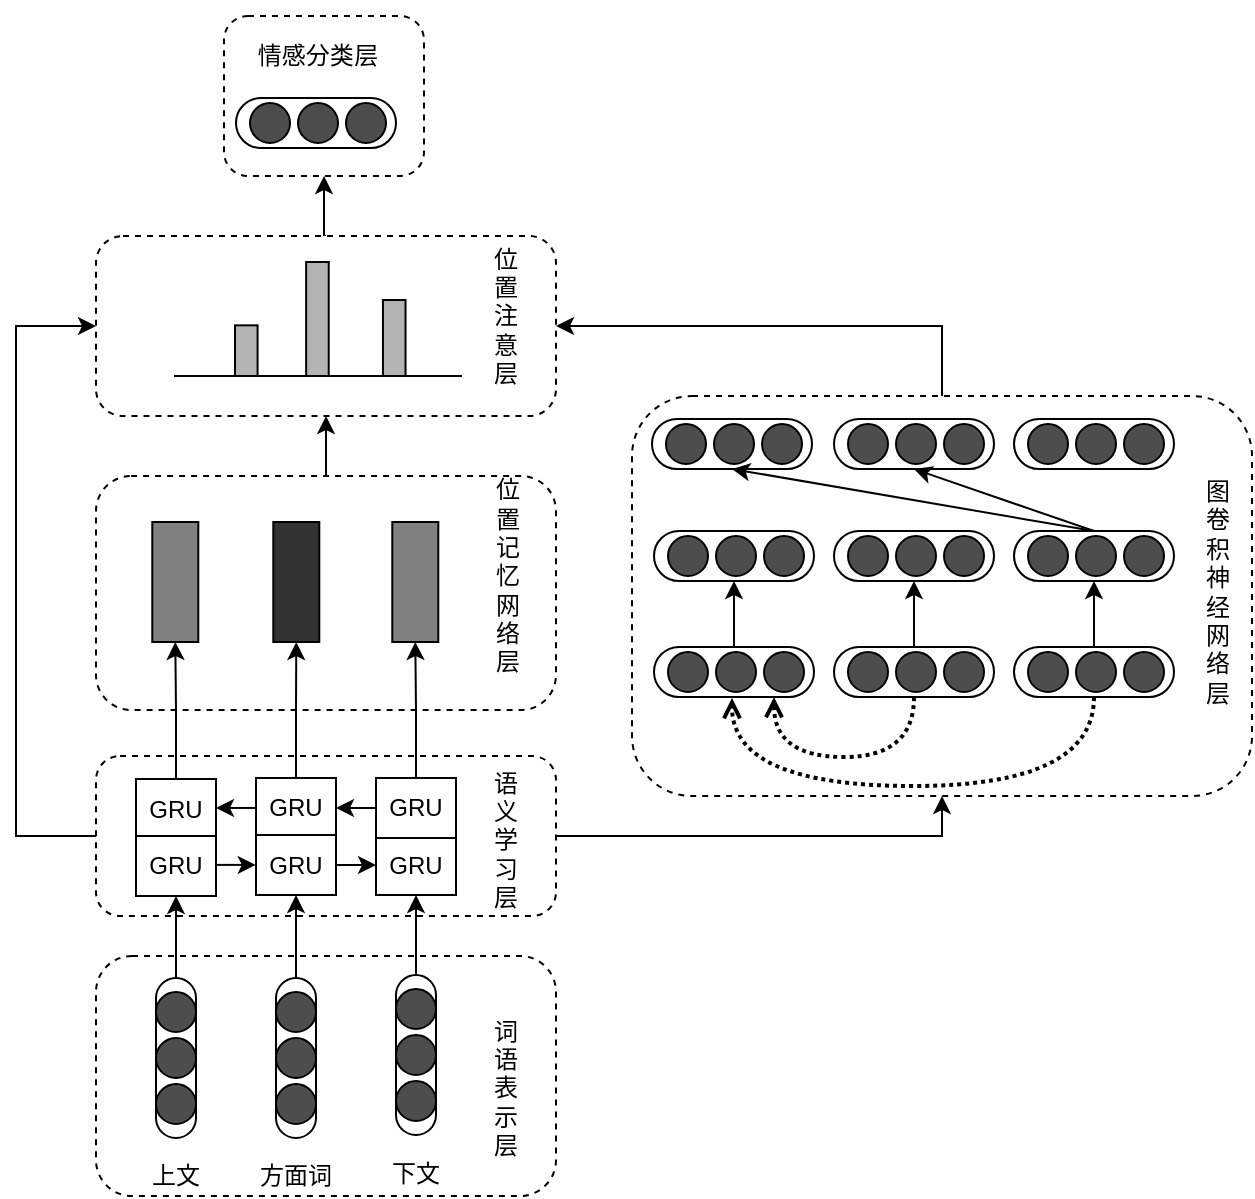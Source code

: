 <mxfile version="12.1.1" type="github" pages="1">
  <diagram id="tmXUNguIjeUi3-2M3EYm" name="Page-1">
    <mxGraphModel dx="1011" dy="452" grid="1" gridSize="10" guides="1" tooltips="1" connect="1" arrows="1" fold="1" page="1" pageScale="1" pageWidth="827" pageHeight="1169" math="0" shadow="0">
      <root>
        <mxCell id="0"/>
        <mxCell id="1" parent="0"/>
        <mxCell id="o_JJ_BRSxDDRQvjzPQoS-55" value="" style="rounded=1;whiteSpace=wrap;html=1;fillColor=#FFFFFF;dashed=1;" parent="1" vertex="1">
          <mxGeometry x="209" y="990" width="230" height="120" as="geometry"/>
        </mxCell>
        <mxCell id="o_JJ_BRSxDDRQvjzPQoS-21" value="" style="group" parent="1" vertex="1" connectable="0" treatAsSingle="0">
          <mxGeometry x="229" y="1001" width="40" height="109" as="geometry"/>
        </mxCell>
        <mxCell id="o_JJ_BRSxDDRQvjzPQoS-10" value="" style="group" parent="o_JJ_BRSxDDRQvjzPQoS-21" vertex="1" connectable="0" treatAsSingle="0">
          <mxGeometry x="10" width="20" height="80" as="geometry"/>
        </mxCell>
        <mxCell id="o_JJ_BRSxDDRQvjzPQoS-2" value="" style="rounded=1;whiteSpace=wrap;html=1;arcSize=50;" parent="o_JJ_BRSxDDRQvjzPQoS-10" vertex="1">
          <mxGeometry width="20" height="80" as="geometry"/>
        </mxCell>
        <mxCell id="o_JJ_BRSxDDRQvjzPQoS-5" value="" style="ellipse;whiteSpace=wrap;html=1;aspect=fixed;fillColor=#4D4D4D;" parent="o_JJ_BRSxDDRQvjzPQoS-10" vertex="1">
          <mxGeometry y="30" width="20" height="20" as="geometry"/>
        </mxCell>
        <mxCell id="o_JJ_BRSxDDRQvjzPQoS-11" value="" style="group" parent="o_JJ_BRSxDDRQvjzPQoS-10" vertex="1" connectable="0" treatAsSingle="0">
          <mxGeometry y="7" width="20" height="66" as="geometry"/>
        </mxCell>
        <mxCell id="o_JJ_BRSxDDRQvjzPQoS-6" value="" style="ellipse;whiteSpace=wrap;html=1;aspect=fixed;fillColor=#4D4D4D;" parent="o_JJ_BRSxDDRQvjzPQoS-11" vertex="1">
          <mxGeometry y="46" width="20" height="20" as="geometry"/>
        </mxCell>
        <mxCell id="o_JJ_BRSxDDRQvjzPQoS-1" value="" style="ellipse;whiteSpace=wrap;html=1;aspect=fixed;fillColor=#4D4D4D;" parent="o_JJ_BRSxDDRQvjzPQoS-11" vertex="1">
          <mxGeometry width="20" height="20" as="geometry"/>
        </mxCell>
        <mxCell id="o_JJ_BRSxDDRQvjzPQoS-16" value="" style="group" parent="o_JJ_BRSxDDRQvjzPQoS-21" vertex="1" connectable="0" treatAsSingle="0">
          <mxGeometry y="89" width="40" height="20" as="geometry"/>
        </mxCell>
        <mxCell id="o_JJ_BRSxDDRQvjzPQoS-7" value="上文" style="text;html=1;strokeColor=none;fillColor=none;align=center;verticalAlign=middle;whiteSpace=wrap;rounded=0;" parent="o_JJ_BRSxDDRQvjzPQoS-16" vertex="1">
          <mxGeometry width="40" height="20" as="geometry"/>
        </mxCell>
        <mxCell id="o_JJ_BRSxDDRQvjzPQoS-25" value="" style="group" parent="1" vertex="1" connectable="0" treatAsSingle="0">
          <mxGeometry x="289" y="1001" width="40" height="109" as="geometry"/>
        </mxCell>
        <mxCell id="o_JJ_BRSxDDRQvjzPQoS-26" value="" style="group" parent="o_JJ_BRSxDDRQvjzPQoS-25" vertex="1" connectable="0" treatAsSingle="0">
          <mxGeometry x="10" width="20" height="80" as="geometry"/>
        </mxCell>
        <mxCell id="o_JJ_BRSxDDRQvjzPQoS-27" value="" style="rounded=1;whiteSpace=wrap;html=1;arcSize=50;" parent="o_JJ_BRSxDDRQvjzPQoS-26" vertex="1">
          <mxGeometry width="20" height="80" as="geometry"/>
        </mxCell>
        <mxCell id="o_JJ_BRSxDDRQvjzPQoS-28" value="" style="ellipse;whiteSpace=wrap;html=1;aspect=fixed;fillColor=#4D4D4D;" parent="o_JJ_BRSxDDRQvjzPQoS-26" vertex="1">
          <mxGeometry y="30" width="20" height="20" as="geometry"/>
        </mxCell>
        <mxCell id="o_JJ_BRSxDDRQvjzPQoS-29" value="" style="group" parent="o_JJ_BRSxDDRQvjzPQoS-26" vertex="1" connectable="0" treatAsSingle="0">
          <mxGeometry y="7" width="20" height="66" as="geometry"/>
        </mxCell>
        <mxCell id="o_JJ_BRSxDDRQvjzPQoS-30" value="" style="ellipse;whiteSpace=wrap;html=1;aspect=fixed;fillColor=#4D4D4D;" parent="o_JJ_BRSxDDRQvjzPQoS-29" vertex="1">
          <mxGeometry y="46" width="20" height="20" as="geometry"/>
        </mxCell>
        <mxCell id="o_JJ_BRSxDDRQvjzPQoS-31" value="" style="ellipse;whiteSpace=wrap;html=1;aspect=fixed;fillColor=#4D4D4D;" parent="o_JJ_BRSxDDRQvjzPQoS-29" vertex="1">
          <mxGeometry width="20" height="20" as="geometry"/>
        </mxCell>
        <mxCell id="o_JJ_BRSxDDRQvjzPQoS-32" value="" style="group" parent="o_JJ_BRSxDDRQvjzPQoS-25" vertex="1" connectable="0" treatAsSingle="0">
          <mxGeometry y="89" width="40" height="20" as="geometry"/>
        </mxCell>
        <mxCell id="o_JJ_BRSxDDRQvjzPQoS-33" value="方面词" style="text;html=1;strokeColor=none;fillColor=none;align=center;verticalAlign=middle;whiteSpace=wrap;rounded=0;" parent="o_JJ_BRSxDDRQvjzPQoS-32" vertex="1">
          <mxGeometry width="40" height="20" as="geometry"/>
        </mxCell>
        <mxCell id="o_JJ_BRSxDDRQvjzPQoS-46" value="" style="group" parent="1" vertex="1" connectable="0" treatAsSingle="0">
          <mxGeometry x="349" y="999.5" width="40" height="109" as="geometry"/>
        </mxCell>
        <mxCell id="o_JJ_BRSxDDRQvjzPQoS-47" value="" style="group" parent="o_JJ_BRSxDDRQvjzPQoS-46" vertex="1" connectable="0" treatAsSingle="0">
          <mxGeometry x="10" width="20" height="80" as="geometry"/>
        </mxCell>
        <mxCell id="o_JJ_BRSxDDRQvjzPQoS-48" value="" style="rounded=1;whiteSpace=wrap;html=1;arcSize=50;" parent="o_JJ_BRSxDDRQvjzPQoS-47" vertex="1">
          <mxGeometry width="20" height="80" as="geometry"/>
        </mxCell>
        <mxCell id="o_JJ_BRSxDDRQvjzPQoS-49" value="" style="ellipse;whiteSpace=wrap;html=1;aspect=fixed;fillColor=#4D4D4D;" parent="o_JJ_BRSxDDRQvjzPQoS-47" vertex="1">
          <mxGeometry y="30" width="20" height="20" as="geometry"/>
        </mxCell>
        <mxCell id="o_JJ_BRSxDDRQvjzPQoS-50" value="" style="group" parent="o_JJ_BRSxDDRQvjzPQoS-47" vertex="1" connectable="0" treatAsSingle="0">
          <mxGeometry y="7" width="20" height="66" as="geometry"/>
        </mxCell>
        <mxCell id="o_JJ_BRSxDDRQvjzPQoS-51" value="" style="ellipse;whiteSpace=wrap;html=1;aspect=fixed;fillColor=#4D4D4D;" parent="o_JJ_BRSxDDRQvjzPQoS-50" vertex="1">
          <mxGeometry y="46" width="20" height="20" as="geometry"/>
        </mxCell>
        <mxCell id="o_JJ_BRSxDDRQvjzPQoS-52" value="" style="ellipse;whiteSpace=wrap;html=1;aspect=fixed;fillColor=#4D4D4D;" parent="o_JJ_BRSxDDRQvjzPQoS-50" vertex="1">
          <mxGeometry width="20" height="20" as="geometry"/>
        </mxCell>
        <mxCell id="o_JJ_BRSxDDRQvjzPQoS-53" value="" style="group" parent="o_JJ_BRSxDDRQvjzPQoS-46" vertex="1" connectable="0" treatAsSingle="0">
          <mxGeometry y="89" width="40" height="20" as="geometry"/>
        </mxCell>
        <mxCell id="o_JJ_BRSxDDRQvjzPQoS-54" value="下文" style="text;html=1;strokeColor=none;fillColor=none;align=center;verticalAlign=middle;whiteSpace=wrap;rounded=0;" parent="o_JJ_BRSxDDRQvjzPQoS-53" vertex="1">
          <mxGeometry width="40" height="20" as="geometry"/>
        </mxCell>
        <mxCell id="o_JJ_BRSxDDRQvjzPQoS-250" style="edgeStyle=elbowEdgeStyle;rounded=0;orthogonalLoop=1;jettySize=auto;html=1;exitX=0;exitY=0.5;exitDx=0;exitDy=0;entryX=0;entryY=0.5;entryDx=0;entryDy=0;" parent="1" source="o_JJ_BRSxDDRQvjzPQoS-56" target="o_JJ_BRSxDDRQvjzPQoS-222" edge="1">
          <mxGeometry relative="1" as="geometry">
            <mxPoint x="49" y="500" as="targetPoint"/>
            <Array as="points">
              <mxPoint x="169" y="800"/>
            </Array>
          </mxGeometry>
        </mxCell>
        <mxCell id="ub1XtkeqpHlctDYd5CSZ-99" style="edgeStyle=orthogonalEdgeStyle;rounded=0;orthogonalLoop=1;jettySize=auto;html=1;exitX=1;exitY=0.5;exitDx=0;exitDy=0;entryX=0.5;entryY=1;entryDx=0;entryDy=0;" parent="1" source="o_JJ_BRSxDDRQvjzPQoS-56" target="o_JJ_BRSxDDRQvjzPQoS-98" edge="1">
          <mxGeometry relative="1" as="geometry"/>
        </mxCell>
        <mxCell id="o_JJ_BRSxDDRQvjzPQoS-56" value="" style="rounded=1;whiteSpace=wrap;html=1;fillColor=#FFFFFF;dashed=1;" parent="1" vertex="1">
          <mxGeometry x="209" y="890" width="230" height="80" as="geometry"/>
        </mxCell>
        <mxCell id="o_JJ_BRSxDDRQvjzPQoS-61" value="" style="group" parent="1" vertex="1" connectable="0" treatAsSingle="0">
          <mxGeometry x="229" y="901.5" width="40" height="58.5" as="geometry"/>
        </mxCell>
        <mxCell id="o_JJ_BRSxDDRQvjzPQoS-59" value="GRU" style="rounded=0;whiteSpace=wrap;html=1;fillColor=#FFFFFF;" parent="o_JJ_BRSxDDRQvjzPQoS-61" vertex="1">
          <mxGeometry width="40" height="30" as="geometry"/>
        </mxCell>
        <mxCell id="o_JJ_BRSxDDRQvjzPQoS-60" value="GRU" style="rounded=0;whiteSpace=wrap;html=1;fillColor=#FFFFFF;" parent="o_JJ_BRSxDDRQvjzPQoS-61" vertex="1">
          <mxGeometry y="28.5" width="40" height="30" as="geometry"/>
        </mxCell>
        <mxCell id="o_JJ_BRSxDDRQvjzPQoS-64" value="" style="group" parent="1" vertex="1" connectable="0" treatAsSingle="0">
          <mxGeometry x="289" y="901" width="40" height="58.5" as="geometry"/>
        </mxCell>
        <mxCell id="o_JJ_BRSxDDRQvjzPQoS-65" value="GRU" style="rounded=0;whiteSpace=wrap;html=1;fillColor=#FFFFFF;" parent="o_JJ_BRSxDDRQvjzPQoS-64" vertex="1">
          <mxGeometry width="40" height="30" as="geometry"/>
        </mxCell>
        <mxCell id="o_JJ_BRSxDDRQvjzPQoS-66" value="GRU" style="rounded=0;whiteSpace=wrap;html=1;fillColor=#FFFFFF;" parent="o_JJ_BRSxDDRQvjzPQoS-64" vertex="1">
          <mxGeometry y="28.5" width="40" height="30" as="geometry"/>
        </mxCell>
        <mxCell id="o_JJ_BRSxDDRQvjzPQoS-67" value="" style="group" parent="1" vertex="1" connectable="0" treatAsSingle="0">
          <mxGeometry x="349" y="901" width="40" height="58.5" as="geometry"/>
        </mxCell>
        <mxCell id="o_JJ_BRSxDDRQvjzPQoS-69" value="GRU" style="rounded=0;whiteSpace=wrap;html=1;fillColor=#FFFFFF;" parent="o_JJ_BRSxDDRQvjzPQoS-67" vertex="1">
          <mxGeometry y="28.5" width="40" height="30" as="geometry"/>
        </mxCell>
        <mxCell id="ub1XtkeqpHlctDYd5CSZ-6" value="" style="group" parent="o_JJ_BRSxDDRQvjzPQoS-67" vertex="1" connectable="0" treatAsSingle="0">
          <mxGeometry width="40" height="30" as="geometry"/>
        </mxCell>
        <mxCell id="o_JJ_BRSxDDRQvjzPQoS-68" value="GRU" style="rounded=0;whiteSpace=wrap;html=1;fillColor=#FFFFFF;" parent="ub1XtkeqpHlctDYd5CSZ-6" vertex="1">
          <mxGeometry width="40" height="30" as="geometry"/>
        </mxCell>
        <mxCell id="o_JJ_BRSxDDRQvjzPQoS-73" style="edgeStyle=orthogonalEdgeStyle;rounded=0;orthogonalLoop=1;jettySize=auto;html=1;exitX=1;exitY=0.5;exitDx=0;exitDy=0;entryX=0;entryY=0.5;entryDx=0;entryDy=0;" parent="1" source="o_JJ_BRSxDDRQvjzPQoS-66" target="o_JJ_BRSxDDRQvjzPQoS-69" edge="1">
          <mxGeometry relative="1" as="geometry"/>
        </mxCell>
        <mxCell id="o_JJ_BRSxDDRQvjzPQoS-82" style="edgeStyle=orthogonalEdgeStyle;rounded=0;orthogonalLoop=1;jettySize=auto;html=1;exitX=0;exitY=0.5;exitDx=0;exitDy=0;entryX=1;entryY=0.5;entryDx=0;entryDy=0;" parent="1" edge="1">
          <mxGeometry relative="1" as="geometry">
            <mxPoint x="289" y="915.977" as="sourcePoint"/>
            <mxPoint x="269" y="915.977" as="targetPoint"/>
          </mxGeometry>
        </mxCell>
        <mxCell id="o_JJ_BRSxDDRQvjzPQoS-85" style="edgeStyle=orthogonalEdgeStyle;rounded=0;orthogonalLoop=1;jettySize=auto;html=1;exitX=1;exitY=0.5;exitDx=0;exitDy=0;entryX=0;entryY=0.5;entryDx=0;entryDy=0;" parent="1" edge="1">
          <mxGeometry relative="1" as="geometry">
            <mxPoint x="268.889" y="944.444" as="sourcePoint"/>
            <mxPoint x="288.889" y="944.444" as="targetPoint"/>
          </mxGeometry>
        </mxCell>
        <mxCell id="o_JJ_BRSxDDRQvjzPQoS-87" style="edgeStyle=orthogonalEdgeStyle;rounded=0;orthogonalLoop=1;jettySize=auto;html=1;exitX=0.5;exitY=0;exitDx=0;exitDy=0;entryX=0.5;entryY=1;entryDx=0;entryDy=0;" parent="1" source="o_JJ_BRSxDDRQvjzPQoS-2" target="o_JJ_BRSxDDRQvjzPQoS-60" edge="1">
          <mxGeometry relative="1" as="geometry"/>
        </mxCell>
        <mxCell id="o_JJ_BRSxDDRQvjzPQoS-88" style="edgeStyle=orthogonalEdgeStyle;rounded=0;orthogonalLoop=1;jettySize=auto;html=1;exitX=0.5;exitY=0;exitDx=0;exitDy=0;entryX=0.5;entryY=1;entryDx=0;entryDy=0;" parent="1" source="o_JJ_BRSxDDRQvjzPQoS-27" target="o_JJ_BRSxDDRQvjzPQoS-66" edge="1">
          <mxGeometry relative="1" as="geometry"/>
        </mxCell>
        <mxCell id="o_JJ_BRSxDDRQvjzPQoS-89" style="edgeStyle=orthogonalEdgeStyle;rounded=0;orthogonalLoop=1;jettySize=auto;html=1;exitX=0.5;exitY=0;exitDx=0;exitDy=0;entryX=0.5;entryY=1;entryDx=0;entryDy=0;" parent="1" source="o_JJ_BRSxDDRQvjzPQoS-48" target="o_JJ_BRSxDDRQvjzPQoS-69" edge="1">
          <mxGeometry relative="1" as="geometry"/>
        </mxCell>
        <mxCell id="o_JJ_BRSxDDRQvjzPQoS-218" value="词语表示层" style="text;html=1;strokeColor=none;fillColor=none;align=center;verticalAlign=middle;whiteSpace=wrap;rounded=0;" parent="1" vertex="1">
          <mxGeometry x="409" y="1015.5" width="10" height="80" as="geometry"/>
        </mxCell>
        <mxCell id="o_JJ_BRSxDDRQvjzPQoS-219" value="语义学习层" style="text;html=1;strokeColor=none;fillColor=none;align=center;verticalAlign=middle;whiteSpace=wrap;rounded=0;" parent="1" vertex="1">
          <mxGeometry x="409" y="892" width="10" height="80" as="geometry"/>
        </mxCell>
        <mxCell id="ub1XtkeqpHlctDYd5CSZ-8" value="" style="group" parent="1" vertex="1" connectable="0" treatAsSingle="0">
          <mxGeometry x="209" y="750" width="230" height="117" as="geometry"/>
        </mxCell>
        <mxCell id="o_JJ_BRSxDDRQvjzPQoS-91" value="" style="rounded=1;whiteSpace=wrap;html=1;fillColor=#FFFFFF;dashed=1;" parent="ub1XtkeqpHlctDYd5CSZ-8" vertex="1">
          <mxGeometry width="230.0" height="117" as="geometry"/>
        </mxCell>
        <mxCell id="o_JJ_BRSxDDRQvjzPQoS-92" value="" style="rounded=0;whiteSpace=wrap;html=1;fillColor=#333333;" parent="ub1XtkeqpHlctDYd5CSZ-8" vertex="1">
          <mxGeometry x="88.65" y="23" width="23.0" height="60" as="geometry"/>
        </mxCell>
        <mxCell id="o_JJ_BRSxDDRQvjzPQoS-93" value="" style="rounded=0;whiteSpace=wrap;html=1;fillColor=#808080;" parent="ub1XtkeqpHlctDYd5CSZ-8" vertex="1">
          <mxGeometry x="28.15" y="23" width="23.0" height="60" as="geometry"/>
        </mxCell>
        <mxCell id="o_JJ_BRSxDDRQvjzPQoS-94" value="" style="rounded=0;whiteSpace=wrap;html=1;fillColor=#808080;" parent="ub1XtkeqpHlctDYd5CSZ-8" vertex="1">
          <mxGeometry x="148.15" y="23" width="23.0" height="60" as="geometry"/>
        </mxCell>
        <mxCell id="o_JJ_BRSxDDRQvjzPQoS-220" value="位置记忆网络层" style="text;html=1;strokeColor=none;fillColor=none;align=center;verticalAlign=middle;whiteSpace=wrap;rounded=0;" parent="ub1XtkeqpHlctDYd5CSZ-8" vertex="1">
          <mxGeometry x="200.15" y="10" width="11.5" height="80" as="geometry"/>
        </mxCell>
        <mxCell id="ub1XtkeqpHlctDYd5CSZ-20" style="edgeStyle=orthogonalEdgeStyle;rounded=0;orthogonalLoop=1;jettySize=auto;html=1;exitX=0.5;exitY=0;exitDx=0;exitDy=0;entryX=0.5;entryY=1;entryDx=0;entryDy=0;" parent="1" source="o_JJ_BRSxDDRQvjzPQoS-222" target="o_JJ_BRSxDDRQvjzPQoS-247" edge="1">
          <mxGeometry relative="1" as="geometry"/>
        </mxCell>
        <mxCell id="o_JJ_BRSxDDRQvjzPQoS-222" value="" style="rounded=1;whiteSpace=wrap;html=1;fillColor=#FFFFFF;dashed=1;" parent="1" vertex="1">
          <mxGeometry x="209" y="630" width="230" height="90" as="geometry"/>
        </mxCell>
        <mxCell id="o_JJ_BRSxDDRQvjzPQoS-235" value="位置注意层" style="text;html=1;strokeColor=none;fillColor=none;align=center;verticalAlign=middle;whiteSpace=wrap;rounded=0;" parent="1" vertex="1">
          <mxGeometry x="409" y="630" width="10" height="80" as="geometry"/>
        </mxCell>
        <mxCell id="o_JJ_BRSxDDRQvjzPQoS-236" value="" style="group" parent="1" vertex="1" connectable="0" treatAsSingle="0">
          <mxGeometry x="248" y="643" width="144" height="57" as="geometry"/>
        </mxCell>
        <mxCell id="o_JJ_BRSxDDRQvjzPQoS-223" value="" style="endArrow=none;html=1;" parent="o_JJ_BRSxDDRQvjzPQoS-236" edge="1">
          <mxGeometry width="50" height="50" relative="1" as="geometry">
            <mxPoint y="57" as="sourcePoint"/>
            <mxPoint x="144" y="57" as="targetPoint"/>
          </mxGeometry>
        </mxCell>
        <mxCell id="o_JJ_BRSxDDRQvjzPQoS-224" value="" style="rounded=0;whiteSpace=wrap;html=1;fillColor=#B3B3B3;" parent="o_JJ_BRSxDDRQvjzPQoS-236" vertex="1">
          <mxGeometry x="66.071" width="11.294" height="57" as="geometry"/>
        </mxCell>
        <mxCell id="o_JJ_BRSxDDRQvjzPQoS-227" value="" style="rounded=0;whiteSpace=wrap;html=1;fillColor=#B3B3B3;" parent="o_JJ_BRSxDDRQvjzPQoS-236" vertex="1">
          <mxGeometry x="30.494" y="31.667" width="11.294" height="25.333" as="geometry"/>
        </mxCell>
        <mxCell id="o_JJ_BRSxDDRQvjzPQoS-228" value="" style="rounded=0;whiteSpace=wrap;html=1;fillColor=#B3B3B3;" parent="o_JJ_BRSxDDRQvjzPQoS-236" vertex="1">
          <mxGeometry x="104.471" y="19" width="11.294" height="38" as="geometry"/>
        </mxCell>
        <mxCell id="o_JJ_BRSxDDRQvjzPQoS-237" style="edgeStyle=none;rounded=0;orthogonalLoop=1;jettySize=auto;html=1;exitX=1;exitY=0.5;exitDx=0;exitDy=0;" parent="o_JJ_BRSxDDRQvjzPQoS-236" source="o_JJ_BRSxDDRQvjzPQoS-224" target="o_JJ_BRSxDDRQvjzPQoS-224" edge="1">
          <mxGeometry relative="1" as="geometry"/>
        </mxCell>
        <mxCell id="ub1XtkeqpHlctDYd5CSZ-15" value="" style="group" parent="1" vertex="1" connectable="0" treatAsSingle="0">
          <mxGeometry x="269" y="520" width="100" height="80" as="geometry"/>
        </mxCell>
        <mxCell id="o_JJ_BRSxDDRQvjzPQoS-247" value="" style="rounded=1;whiteSpace=wrap;html=1;fillColor=#FFFFFF;dashed=1;" parent="ub1XtkeqpHlctDYd5CSZ-15" vertex="1">
          <mxGeometry x="4" width="100" height="80" as="geometry"/>
        </mxCell>
        <mxCell id="o_JJ_BRSxDDRQvjzPQoS-177" value="" style="group" parent="ub1XtkeqpHlctDYd5CSZ-15" vertex="1" connectable="0" treatAsSingle="0">
          <mxGeometry x="10" y="41" width="80" height="25" as="geometry"/>
        </mxCell>
        <mxCell id="o_JJ_BRSxDDRQvjzPQoS-153" value="" style="group" parent="o_JJ_BRSxDDRQvjzPQoS-177" vertex="1" connectable="0" treatAsSingle="0">
          <mxGeometry width="80" height="25" as="geometry"/>
        </mxCell>
        <mxCell id="o_JJ_BRSxDDRQvjzPQoS-143" value="" style="rounded=1;whiteSpace=wrap;html=1;arcSize=50;" parent="o_JJ_BRSxDDRQvjzPQoS-153" vertex="1">
          <mxGeometry width="80" height="25" as="geometry"/>
        </mxCell>
        <mxCell id="o_JJ_BRSxDDRQvjzPQoS-147" value="" style="ellipse;whiteSpace=wrap;html=1;aspect=fixed;fillColor=#4D4D4D;" parent="o_JJ_BRSxDDRQvjzPQoS-153" vertex="1">
          <mxGeometry x="7" y="2.5" width="20" height="20" as="geometry"/>
        </mxCell>
        <mxCell id="o_JJ_BRSxDDRQvjzPQoS-151" value="" style="ellipse;whiteSpace=wrap;html=1;aspect=fixed;fillColor=#4D4D4D;" parent="o_JJ_BRSxDDRQvjzPQoS-153" vertex="1">
          <mxGeometry x="31" y="2.5" width="20" height="20" as="geometry"/>
        </mxCell>
        <mxCell id="o_JJ_BRSxDDRQvjzPQoS-152" value="" style="ellipse;whiteSpace=wrap;html=1;aspect=fixed;fillColor=#4D4D4D;" parent="o_JJ_BRSxDDRQvjzPQoS-153" vertex="1">
          <mxGeometry x="55" y="2.5" width="20" height="20" as="geometry"/>
        </mxCell>
        <mxCell id="o_JJ_BRSxDDRQvjzPQoS-217" value="&lt;font style=&quot;font-size: 12px&quot;&gt;情感分&lt;span style=&quot;line-height: 105% ; letter-spacing: 0.2pt&quot;&gt;类&lt;/span&gt;&lt;/font&gt;层" style="text;html=1;strokeColor=none;fillColor=none;align=center;verticalAlign=middle;whiteSpace=wrap;rounded=0;" parent="ub1XtkeqpHlctDYd5CSZ-15" vertex="1">
          <mxGeometry x="16" y="10" width="70" height="20" as="geometry"/>
        </mxCell>
        <mxCell id="o_JJ_BRSxDDRQvjzPQoS-249" style="edgeStyle=none;rounded=0;orthogonalLoop=1;jettySize=auto;html=1;exitX=0.5;exitY=0;exitDx=0;exitDy=0;" parent="ub1XtkeqpHlctDYd5CSZ-15" source="o_JJ_BRSxDDRQvjzPQoS-247" target="o_JJ_BRSxDDRQvjzPQoS-247" edge="1">
          <mxGeometry relative="1" as="geometry"/>
        </mxCell>
        <mxCell id="ub1XtkeqpHlctDYd5CSZ-16" style="edgeStyle=orthogonalEdgeStyle;rounded=0;orthogonalLoop=1;jettySize=auto;html=1;exitX=0.5;exitY=0;exitDx=0;exitDy=0;entryX=0.5;entryY=1;entryDx=0;entryDy=0;" parent="1" source="o_JJ_BRSxDDRQvjzPQoS-59" target="o_JJ_BRSxDDRQvjzPQoS-93" edge="1">
          <mxGeometry relative="1" as="geometry"/>
        </mxCell>
        <mxCell id="ub1XtkeqpHlctDYd5CSZ-17" style="edgeStyle=orthogonalEdgeStyle;rounded=0;orthogonalLoop=1;jettySize=auto;html=1;exitX=0.5;exitY=0;exitDx=0;exitDy=0;entryX=0.5;entryY=1;entryDx=0;entryDy=0;" parent="1" source="o_JJ_BRSxDDRQvjzPQoS-65" target="o_JJ_BRSxDDRQvjzPQoS-92" edge="1">
          <mxGeometry relative="1" as="geometry"/>
        </mxCell>
        <mxCell id="ub1XtkeqpHlctDYd5CSZ-18" style="edgeStyle=orthogonalEdgeStyle;rounded=0;orthogonalLoop=1;jettySize=auto;html=1;exitX=0.5;exitY=0;exitDx=0;exitDy=0;entryX=0.5;entryY=1;entryDx=0;entryDy=0;" parent="1" source="o_JJ_BRSxDDRQvjzPQoS-68" target="o_JJ_BRSxDDRQvjzPQoS-94" edge="1">
          <mxGeometry relative="1" as="geometry">
            <Array as="points">
              <mxPoint x="369" y="867"/>
            </Array>
          </mxGeometry>
        </mxCell>
        <mxCell id="ub1XtkeqpHlctDYd5CSZ-19" style="edgeStyle=orthogonalEdgeStyle;rounded=0;orthogonalLoop=1;jettySize=auto;html=1;exitX=0.5;exitY=0;exitDx=0;exitDy=0;entryX=0.5;entryY=1;entryDx=0;entryDy=0;" parent="1" source="o_JJ_BRSxDDRQvjzPQoS-91" target="o_JJ_BRSxDDRQvjzPQoS-222" edge="1">
          <mxGeometry relative="1" as="geometry"/>
        </mxCell>
        <mxCell id="o_JJ_BRSxDDRQvjzPQoS-74" style="edgeStyle=orthogonalEdgeStyle;rounded=0;orthogonalLoop=1;jettySize=auto;html=1;exitX=0;exitY=0.5;exitDx=0;exitDy=0;entryX=1;entryY=0.5;entryDx=0;entryDy=0;" parent="1" source="o_JJ_BRSxDDRQvjzPQoS-68" target="o_JJ_BRSxDDRQvjzPQoS-65" edge="1">
          <mxGeometry relative="1" as="geometry"/>
        </mxCell>
        <mxCell id="ub1XtkeqpHlctDYd5CSZ-100" style="edgeStyle=orthogonalEdgeStyle;rounded=0;orthogonalLoop=1;jettySize=auto;html=1;exitX=0.5;exitY=0;exitDx=0;exitDy=0;entryX=1;entryY=0.5;entryDx=0;entryDy=0;" parent="1" source="o_JJ_BRSxDDRQvjzPQoS-98" target="o_JJ_BRSxDDRQvjzPQoS-222" edge="1">
          <mxGeometry relative="1" as="geometry"/>
        </mxCell>
        <mxCell id="o_JJ_BRSxDDRQvjzPQoS-98" value="" style="rounded=1;whiteSpace=wrap;html=1;fillColor=#FFFFFF;dashed=1;" parent="1" vertex="1">
          <mxGeometry x="477" y="710" width="310" height="200" as="geometry"/>
        </mxCell>
        <mxCell id="o_JJ_BRSxDDRQvjzPQoS-216" style="edgeStyle=none;rounded=0;orthogonalLoop=1;jettySize=auto;html=1;exitX=0.5;exitY=0;exitDx=0;exitDy=0;" parent="1" source="o_JJ_BRSxDDRQvjzPQoS-98" target="o_JJ_BRSxDDRQvjzPQoS-98" edge="1">
          <mxGeometry relative="1" as="geometry"/>
        </mxCell>
        <mxCell id="o_JJ_BRSxDDRQvjzPQoS-221" value="图卷积神经网络层" style="text;html=1;strokeColor=none;fillColor=none;align=center;verticalAlign=middle;whiteSpace=wrap;rounded=0;" parent="1" vertex="1">
          <mxGeometry x="765" y="767.5" width="10" height="80" as="geometry"/>
        </mxCell>
        <mxCell id="ub1XtkeqpHlctDYd5CSZ-62" value="" style="group" parent="1" vertex="1" connectable="0" treatAsSingle="0">
          <mxGeometry x="487" y="721.5" width="261" height="25" as="geometry"/>
        </mxCell>
        <mxCell id="ub1XtkeqpHlctDYd5CSZ-63" value="" style="group" parent="ub1XtkeqpHlctDYd5CSZ-62" vertex="1" connectable="0" treatAsSingle="0">
          <mxGeometry width="80" height="25" as="geometry"/>
        </mxCell>
        <mxCell id="ub1XtkeqpHlctDYd5CSZ-64" value="" style="group" parent="ub1XtkeqpHlctDYd5CSZ-63" vertex="1" connectable="0" treatAsSingle="0">
          <mxGeometry width="80" height="25" as="geometry"/>
        </mxCell>
        <mxCell id="ub1XtkeqpHlctDYd5CSZ-65" value="" style="rounded=1;whiteSpace=wrap;html=1;arcSize=50;" parent="ub1XtkeqpHlctDYd5CSZ-64" vertex="1">
          <mxGeometry width="80" height="25" as="geometry"/>
        </mxCell>
        <mxCell id="ub1XtkeqpHlctDYd5CSZ-66" value="" style="ellipse;whiteSpace=wrap;html=1;aspect=fixed;fillColor=#4D4D4D;" parent="ub1XtkeqpHlctDYd5CSZ-64" vertex="1">
          <mxGeometry x="7" y="2.5" width="20" height="20" as="geometry"/>
        </mxCell>
        <mxCell id="ub1XtkeqpHlctDYd5CSZ-67" value="" style="ellipse;whiteSpace=wrap;html=1;aspect=fixed;fillColor=#4D4D4D;" parent="ub1XtkeqpHlctDYd5CSZ-64" vertex="1">
          <mxGeometry x="31" y="2.5" width="20" height="20" as="geometry"/>
        </mxCell>
        <mxCell id="ub1XtkeqpHlctDYd5CSZ-68" value="" style="ellipse;whiteSpace=wrap;html=1;aspect=fixed;fillColor=#4D4D4D;" parent="ub1XtkeqpHlctDYd5CSZ-64" vertex="1">
          <mxGeometry x="55" y="2.5" width="20" height="20" as="geometry"/>
        </mxCell>
        <mxCell id="ub1XtkeqpHlctDYd5CSZ-69" value="" style="group" parent="ub1XtkeqpHlctDYd5CSZ-62" vertex="1" connectable="0" treatAsSingle="0">
          <mxGeometry x="91" width="80" height="25" as="geometry"/>
        </mxCell>
        <mxCell id="ub1XtkeqpHlctDYd5CSZ-70" value="" style="group" parent="ub1XtkeqpHlctDYd5CSZ-69" vertex="1" connectable="0" treatAsSingle="0">
          <mxGeometry width="80" height="25" as="geometry"/>
        </mxCell>
        <mxCell id="ub1XtkeqpHlctDYd5CSZ-71" value="" style="group" parent="ub1XtkeqpHlctDYd5CSZ-70" vertex="1" connectable="0" treatAsSingle="0">
          <mxGeometry width="80" height="25" as="geometry"/>
        </mxCell>
        <mxCell id="ub1XtkeqpHlctDYd5CSZ-72" value="" style="rounded=1;whiteSpace=wrap;html=1;arcSize=50;" parent="ub1XtkeqpHlctDYd5CSZ-71" vertex="1">
          <mxGeometry width="80" height="25" as="geometry"/>
        </mxCell>
        <mxCell id="ub1XtkeqpHlctDYd5CSZ-73" value="" style="ellipse;whiteSpace=wrap;html=1;aspect=fixed;fillColor=#4D4D4D;" parent="ub1XtkeqpHlctDYd5CSZ-71" vertex="1">
          <mxGeometry x="7" y="2.5" width="20" height="20" as="geometry"/>
        </mxCell>
        <mxCell id="ub1XtkeqpHlctDYd5CSZ-74" value="" style="ellipse;whiteSpace=wrap;html=1;aspect=fixed;fillColor=#4D4D4D;" parent="ub1XtkeqpHlctDYd5CSZ-71" vertex="1">
          <mxGeometry x="31" y="2.5" width="20" height="20" as="geometry"/>
        </mxCell>
        <mxCell id="ub1XtkeqpHlctDYd5CSZ-75" value="" style="ellipse;whiteSpace=wrap;html=1;aspect=fixed;fillColor=#4D4D4D;" parent="ub1XtkeqpHlctDYd5CSZ-71" vertex="1">
          <mxGeometry x="55" y="2.5" width="20" height="20" as="geometry"/>
        </mxCell>
        <mxCell id="ub1XtkeqpHlctDYd5CSZ-76" value="" style="group" parent="ub1XtkeqpHlctDYd5CSZ-62" vertex="1" connectable="0" treatAsSingle="0">
          <mxGeometry x="181" width="80" height="25" as="geometry"/>
        </mxCell>
        <mxCell id="ub1XtkeqpHlctDYd5CSZ-77" value="" style="group" parent="ub1XtkeqpHlctDYd5CSZ-76" vertex="1" connectable="0" treatAsSingle="0">
          <mxGeometry width="80" height="25" as="geometry"/>
        </mxCell>
        <mxCell id="ub1XtkeqpHlctDYd5CSZ-78" value="" style="group" parent="ub1XtkeqpHlctDYd5CSZ-77" vertex="1" connectable="0" treatAsSingle="0">
          <mxGeometry width="80" height="25" as="geometry"/>
        </mxCell>
        <mxCell id="ub1XtkeqpHlctDYd5CSZ-79" value="" style="rounded=1;whiteSpace=wrap;html=1;arcSize=50;" parent="ub1XtkeqpHlctDYd5CSZ-78" vertex="1">
          <mxGeometry width="80" height="25" as="geometry"/>
        </mxCell>
        <mxCell id="ub1XtkeqpHlctDYd5CSZ-80" value="" style="ellipse;whiteSpace=wrap;html=1;aspect=fixed;fillColor=#4D4D4D;" parent="ub1XtkeqpHlctDYd5CSZ-78" vertex="1">
          <mxGeometry x="7" y="2.5" width="20" height="20" as="geometry"/>
        </mxCell>
        <mxCell id="ub1XtkeqpHlctDYd5CSZ-81" value="" style="ellipse;whiteSpace=wrap;html=1;aspect=fixed;fillColor=#4D4D4D;" parent="ub1XtkeqpHlctDYd5CSZ-78" vertex="1">
          <mxGeometry x="31" y="2.5" width="20" height="20" as="geometry"/>
        </mxCell>
        <mxCell id="ub1XtkeqpHlctDYd5CSZ-82" value="" style="ellipse;whiteSpace=wrap;html=1;aspect=fixed;fillColor=#4D4D4D;" parent="ub1XtkeqpHlctDYd5CSZ-78" vertex="1">
          <mxGeometry x="55" y="2.5" width="20" height="20" as="geometry"/>
        </mxCell>
        <mxCell id="ub1XtkeqpHlctDYd5CSZ-85" value="" style="group" parent="1" vertex="1" connectable="0" treatAsSingle="0">
          <mxGeometry x="488" y="835.5" width="260" height="25" as="geometry"/>
        </mxCell>
        <mxCell id="ub1XtkeqpHlctDYd5CSZ-37" value="" style="group" parent="ub1XtkeqpHlctDYd5CSZ-85" vertex="1" connectable="0" treatAsSingle="0">
          <mxGeometry width="260" height="25" as="geometry"/>
        </mxCell>
        <mxCell id="o_JJ_BRSxDDRQvjzPQoS-154" value="" style="group" parent="ub1XtkeqpHlctDYd5CSZ-37" vertex="1" connectable="0" treatAsSingle="0">
          <mxGeometry width="80" height="25" as="geometry"/>
        </mxCell>
        <mxCell id="o_JJ_BRSxDDRQvjzPQoS-155" value="" style="rounded=1;whiteSpace=wrap;html=1;arcSize=50;" parent="o_JJ_BRSxDDRQvjzPQoS-154" vertex="1">
          <mxGeometry width="80" height="25" as="geometry"/>
        </mxCell>
        <mxCell id="ub1XtkeqpHlctDYd5CSZ-36" value="" style="group" parent="o_JJ_BRSxDDRQvjzPQoS-154" vertex="1" connectable="0" treatAsSingle="0">
          <mxGeometry x="7" y="2.5" width="68" height="20" as="geometry"/>
        </mxCell>
        <mxCell id="o_JJ_BRSxDDRQvjzPQoS-156" value="" style="ellipse;whiteSpace=wrap;html=1;aspect=fixed;fillColor=#4D4D4D;" parent="ub1XtkeqpHlctDYd5CSZ-36" vertex="1">
          <mxGeometry width="20" height="20" as="geometry"/>
        </mxCell>
        <mxCell id="o_JJ_BRSxDDRQvjzPQoS-157" value="" style="ellipse;whiteSpace=wrap;html=1;aspect=fixed;fillColor=#4D4D4D;" parent="ub1XtkeqpHlctDYd5CSZ-36" vertex="1">
          <mxGeometry x="24" width="20" height="20" as="geometry"/>
        </mxCell>
        <mxCell id="o_JJ_BRSxDDRQvjzPQoS-158" value="" style="ellipse;whiteSpace=wrap;html=1;aspect=fixed;fillColor=#4D4D4D;" parent="ub1XtkeqpHlctDYd5CSZ-36" vertex="1">
          <mxGeometry x="48" width="20" height="20" as="geometry"/>
        </mxCell>
        <mxCell id="o_JJ_BRSxDDRQvjzPQoS-164" value="" style="group" parent="ub1XtkeqpHlctDYd5CSZ-37" vertex="1" connectable="0" treatAsSingle="0">
          <mxGeometry x="90" width="80" height="25" as="geometry"/>
        </mxCell>
        <mxCell id="o_JJ_BRSxDDRQvjzPQoS-165" value="" style="rounded=1;whiteSpace=wrap;html=1;arcSize=50;" parent="o_JJ_BRSxDDRQvjzPQoS-164" vertex="1">
          <mxGeometry width="80" height="25" as="geometry"/>
        </mxCell>
        <mxCell id="o_JJ_BRSxDDRQvjzPQoS-166" value="" style="ellipse;whiteSpace=wrap;html=1;aspect=fixed;fillColor=#4D4D4D;" parent="o_JJ_BRSxDDRQvjzPQoS-164" vertex="1">
          <mxGeometry x="7" y="2.5" width="20" height="20" as="geometry"/>
        </mxCell>
        <mxCell id="o_JJ_BRSxDDRQvjzPQoS-167" value="" style="ellipse;whiteSpace=wrap;html=1;aspect=fixed;fillColor=#4D4D4D;" parent="o_JJ_BRSxDDRQvjzPQoS-164" vertex="1">
          <mxGeometry x="31" y="2.5" width="20" height="20" as="geometry"/>
        </mxCell>
        <mxCell id="o_JJ_BRSxDDRQvjzPQoS-168" value="" style="ellipse;whiteSpace=wrap;html=1;aspect=fixed;fillColor=#4D4D4D;" parent="o_JJ_BRSxDDRQvjzPQoS-164" vertex="1">
          <mxGeometry x="55" y="2.5" width="20" height="20" as="geometry"/>
        </mxCell>
        <mxCell id="o_JJ_BRSxDDRQvjzPQoS-169" value="" style="group" parent="ub1XtkeqpHlctDYd5CSZ-37" vertex="1" connectable="0" treatAsSingle="0">
          <mxGeometry x="180" width="80" height="25" as="geometry"/>
        </mxCell>
        <mxCell id="o_JJ_BRSxDDRQvjzPQoS-170" value="" style="rounded=1;whiteSpace=wrap;html=1;arcSize=50;" parent="o_JJ_BRSxDDRQvjzPQoS-169" vertex="1">
          <mxGeometry width="80" height="25" as="geometry"/>
        </mxCell>
        <mxCell id="o_JJ_BRSxDDRQvjzPQoS-171" value="" style="ellipse;whiteSpace=wrap;html=1;aspect=fixed;fillColor=#4D4D4D;" parent="o_JJ_BRSxDDRQvjzPQoS-169" vertex="1">
          <mxGeometry x="7" y="2.5" width="20" height="20" as="geometry"/>
        </mxCell>
        <mxCell id="o_JJ_BRSxDDRQvjzPQoS-172" value="" style="ellipse;whiteSpace=wrap;html=1;aspect=fixed;fillColor=#4D4D4D;" parent="o_JJ_BRSxDDRQvjzPQoS-169" vertex="1">
          <mxGeometry x="31" y="2.5" width="20" height="20" as="geometry"/>
        </mxCell>
        <mxCell id="o_JJ_BRSxDDRQvjzPQoS-173" value="" style="ellipse;whiteSpace=wrap;html=1;aspect=fixed;fillColor=#4D4D4D;" parent="o_JJ_BRSxDDRQvjzPQoS-169" vertex="1">
          <mxGeometry x="55" y="2.5" width="20" height="20" as="geometry"/>
        </mxCell>
        <mxCell id="fAfOB4aLJleQcFvKfeEl-1" style="edgeStyle=orthogonalEdgeStyle;rounded=0;orthogonalLoop=1;jettySize=auto;html=1;exitX=0.5;exitY=1;exitDx=0;exitDy=0;entryX=0.75;entryY=1;entryDx=0;entryDy=0;curved=1;strokeWidth=2;endArrow=open;endFill=0;dashed=1;dashPattern=1 1;" edge="1" parent="ub1XtkeqpHlctDYd5CSZ-37" source="o_JJ_BRSxDDRQvjzPQoS-165" target="o_JJ_BRSxDDRQvjzPQoS-155">
          <mxGeometry relative="1" as="geometry">
            <Array as="points">
              <mxPoint x="130" y="55"/>
              <mxPoint x="60" y="55"/>
            </Array>
          </mxGeometry>
        </mxCell>
        <mxCell id="ub1XtkeqpHlctDYd5CSZ-87" style="edgeStyle=orthogonalEdgeStyle;curved=1;rounded=0;orthogonalLoop=1;jettySize=auto;html=1;exitX=0.5;exitY=1;exitDx=0;exitDy=0;strokeWidth=2;endArrow=open;endFill=0;dashed=1;dashPattern=1 1;" parent="1" source="o_JJ_BRSxDDRQvjzPQoS-170" edge="1">
          <mxGeometry relative="1" as="geometry">
            <mxPoint x="527" y="861" as="targetPoint"/>
            <Array as="points">
              <mxPoint x="708" y="905"/>
              <mxPoint x="527" y="905"/>
            </Array>
          </mxGeometry>
        </mxCell>
        <mxCell id="ub1XtkeqpHlctDYd5CSZ-88" style="edgeStyle=orthogonalEdgeStyle;curved=1;rounded=0;orthogonalLoop=1;jettySize=auto;html=1;exitX=0.5;exitY=0;exitDx=0;exitDy=0;entryX=0.5;entryY=1;entryDx=0;entryDy=0;" parent="1" source="o_JJ_BRSxDDRQvjzPQoS-155" target="o_JJ_BRSxDDRQvjzPQoS-180" edge="1">
          <mxGeometry relative="1" as="geometry"/>
        </mxCell>
        <mxCell id="ub1XtkeqpHlctDYd5CSZ-89" style="edgeStyle=orthogonalEdgeStyle;curved=1;rounded=0;orthogonalLoop=1;jettySize=auto;html=1;exitX=0.5;exitY=0;exitDx=0;exitDy=0;entryX=0.5;entryY=1;entryDx=0;entryDy=0;" parent="1" source="o_JJ_BRSxDDRQvjzPQoS-165" target="o_JJ_BRSxDDRQvjzPQoS-193" edge="1">
          <mxGeometry relative="1" as="geometry"/>
        </mxCell>
        <mxCell id="o_JJ_BRSxDDRQvjzPQoS-178" value="" style="group" parent="1" vertex="1" connectable="0" treatAsSingle="0">
          <mxGeometry x="488" y="777.5" width="80" height="25" as="geometry"/>
        </mxCell>
        <mxCell id="o_JJ_BRSxDDRQvjzPQoS-179" value="" style="group" parent="o_JJ_BRSxDDRQvjzPQoS-178" vertex="1" connectable="0" treatAsSingle="0">
          <mxGeometry width="80" height="25" as="geometry"/>
        </mxCell>
        <mxCell id="o_JJ_BRSxDDRQvjzPQoS-180" value="" style="rounded=1;whiteSpace=wrap;html=1;arcSize=50;" parent="o_JJ_BRSxDDRQvjzPQoS-179" vertex="1">
          <mxGeometry width="80" height="25" as="geometry"/>
        </mxCell>
        <mxCell id="o_JJ_BRSxDDRQvjzPQoS-181" value="" style="ellipse;whiteSpace=wrap;html=1;aspect=fixed;fillColor=#4D4D4D;" parent="o_JJ_BRSxDDRQvjzPQoS-179" vertex="1">
          <mxGeometry x="7" y="2.5" width="20" height="20" as="geometry"/>
        </mxCell>
        <mxCell id="o_JJ_BRSxDDRQvjzPQoS-182" value="" style="ellipse;whiteSpace=wrap;html=1;aspect=fixed;fillColor=#4D4D4D;" parent="o_JJ_BRSxDDRQvjzPQoS-179" vertex="1">
          <mxGeometry x="31" y="2.5" width="20" height="20" as="geometry"/>
        </mxCell>
        <mxCell id="o_JJ_BRSxDDRQvjzPQoS-183" value="" style="ellipse;whiteSpace=wrap;html=1;aspect=fixed;fillColor=#4D4D4D;" parent="o_JJ_BRSxDDRQvjzPQoS-179" vertex="1">
          <mxGeometry x="55" y="2.5" width="20" height="20" as="geometry"/>
        </mxCell>
        <mxCell id="ub1XtkeqpHlctDYd5CSZ-90" value="" style="group" parent="1" vertex="1" connectable="0" treatAsSingle="0">
          <mxGeometry x="578" y="777.5" width="80" height="25" as="geometry"/>
        </mxCell>
        <mxCell id="ub1XtkeqpHlctDYd5CSZ-28" value="" style="group" parent="ub1XtkeqpHlctDYd5CSZ-90" vertex="1" connectable="0" treatAsSingle="0">
          <mxGeometry width="80" height="25" as="geometry"/>
        </mxCell>
        <mxCell id="o_JJ_BRSxDDRQvjzPQoS-191" value="" style="group" parent="ub1XtkeqpHlctDYd5CSZ-28" vertex="1" connectable="0" treatAsSingle="0">
          <mxGeometry width="80" height="25" as="geometry"/>
        </mxCell>
        <mxCell id="o_JJ_BRSxDDRQvjzPQoS-192" value="" style="group" parent="o_JJ_BRSxDDRQvjzPQoS-191" vertex="1" connectable="0" treatAsSingle="0">
          <mxGeometry width="80" height="25" as="geometry"/>
        </mxCell>
        <mxCell id="o_JJ_BRSxDDRQvjzPQoS-193" value="" style="rounded=1;whiteSpace=wrap;html=1;arcSize=50;" parent="o_JJ_BRSxDDRQvjzPQoS-192" vertex="1">
          <mxGeometry width="80" height="25" as="geometry"/>
        </mxCell>
        <mxCell id="o_JJ_BRSxDDRQvjzPQoS-194" value="" style="ellipse;whiteSpace=wrap;html=1;aspect=fixed;fillColor=#4D4D4D;" parent="o_JJ_BRSxDDRQvjzPQoS-192" vertex="1">
          <mxGeometry x="7" y="2.5" width="20" height="20" as="geometry"/>
        </mxCell>
        <mxCell id="o_JJ_BRSxDDRQvjzPQoS-195" value="" style="ellipse;whiteSpace=wrap;html=1;aspect=fixed;fillColor=#4D4D4D;" parent="o_JJ_BRSxDDRQvjzPQoS-192" vertex="1">
          <mxGeometry x="31" y="2.5" width="20" height="20" as="geometry"/>
        </mxCell>
        <mxCell id="o_JJ_BRSxDDRQvjzPQoS-196" value="" style="ellipse;whiteSpace=wrap;html=1;aspect=fixed;fillColor=#4D4D4D;" parent="o_JJ_BRSxDDRQvjzPQoS-192" vertex="1">
          <mxGeometry x="55" y="2.5" width="20" height="20" as="geometry"/>
        </mxCell>
        <mxCell id="ub1XtkeqpHlctDYd5CSZ-91" style="edgeStyle=orthogonalEdgeStyle;curved=1;rounded=0;orthogonalLoop=1;jettySize=auto;html=1;exitX=0.5;exitY=0;exitDx=0;exitDy=0;entryX=0.5;entryY=1;entryDx=0;entryDy=0;" parent="1" source="o_JJ_BRSxDDRQvjzPQoS-170" target="ub1XtkeqpHlctDYd5CSZ-32" edge="1">
          <mxGeometry relative="1" as="geometry"/>
        </mxCell>
        <mxCell id="ub1XtkeqpHlctDYd5CSZ-92" value="" style="group" parent="1" vertex="1" connectable="0" treatAsSingle="0">
          <mxGeometry x="668" y="777.5" width="80" height="25" as="geometry"/>
        </mxCell>
        <mxCell id="ub1XtkeqpHlctDYd5CSZ-29" value="" style="group" parent="ub1XtkeqpHlctDYd5CSZ-92" vertex="1" connectable="0" treatAsSingle="0">
          <mxGeometry width="80" height="25" as="geometry"/>
        </mxCell>
        <mxCell id="ub1XtkeqpHlctDYd5CSZ-30" value="" style="group" parent="ub1XtkeqpHlctDYd5CSZ-29" vertex="1" connectable="0" treatAsSingle="0">
          <mxGeometry width="80" height="25" as="geometry"/>
        </mxCell>
        <mxCell id="ub1XtkeqpHlctDYd5CSZ-31" value="" style="group" parent="ub1XtkeqpHlctDYd5CSZ-30" vertex="1" connectable="0" treatAsSingle="0">
          <mxGeometry width="80" height="25" as="geometry"/>
        </mxCell>
        <mxCell id="ub1XtkeqpHlctDYd5CSZ-32" value="" style="rounded=1;whiteSpace=wrap;html=1;arcSize=50;" parent="ub1XtkeqpHlctDYd5CSZ-31" vertex="1">
          <mxGeometry width="80" height="25" as="geometry"/>
        </mxCell>
        <mxCell id="ub1XtkeqpHlctDYd5CSZ-33" value="" style="ellipse;whiteSpace=wrap;html=1;aspect=fixed;fillColor=#4D4D4D;" parent="ub1XtkeqpHlctDYd5CSZ-31" vertex="1">
          <mxGeometry x="7" y="2.5" width="20" height="20" as="geometry"/>
        </mxCell>
        <mxCell id="ub1XtkeqpHlctDYd5CSZ-34" value="" style="ellipse;whiteSpace=wrap;html=1;aspect=fixed;fillColor=#4D4D4D;" parent="ub1XtkeqpHlctDYd5CSZ-31" vertex="1">
          <mxGeometry x="31" y="2.5" width="20" height="20" as="geometry"/>
        </mxCell>
        <mxCell id="ub1XtkeqpHlctDYd5CSZ-35" value="" style="ellipse;whiteSpace=wrap;html=1;aspect=fixed;fillColor=#4D4D4D;" parent="ub1XtkeqpHlctDYd5CSZ-31" vertex="1">
          <mxGeometry x="55" y="2.5" width="20" height="20" as="geometry"/>
        </mxCell>
        <mxCell id="ub1XtkeqpHlctDYd5CSZ-93" style="rounded=0;orthogonalLoop=1;jettySize=auto;html=1;exitX=0.5;exitY=0;exitDx=0;exitDy=0;entryX=0.5;entryY=1;entryDx=0;entryDy=0;" parent="1" source="ub1XtkeqpHlctDYd5CSZ-32" target="ub1XtkeqpHlctDYd5CSZ-65" edge="1">
          <mxGeometry relative="1" as="geometry"/>
        </mxCell>
        <mxCell id="ub1XtkeqpHlctDYd5CSZ-94" style="edgeStyle=none;rounded=0;orthogonalLoop=1;jettySize=auto;html=1;exitX=0.5;exitY=0;exitDx=0;exitDy=0;entryX=0.5;entryY=1;entryDx=0;entryDy=0;" parent="1" source="ub1XtkeqpHlctDYd5CSZ-32" target="ub1XtkeqpHlctDYd5CSZ-72" edge="1">
          <mxGeometry relative="1" as="geometry"/>
        </mxCell>
      </root>
    </mxGraphModel>
  </diagram>
</mxfile>
